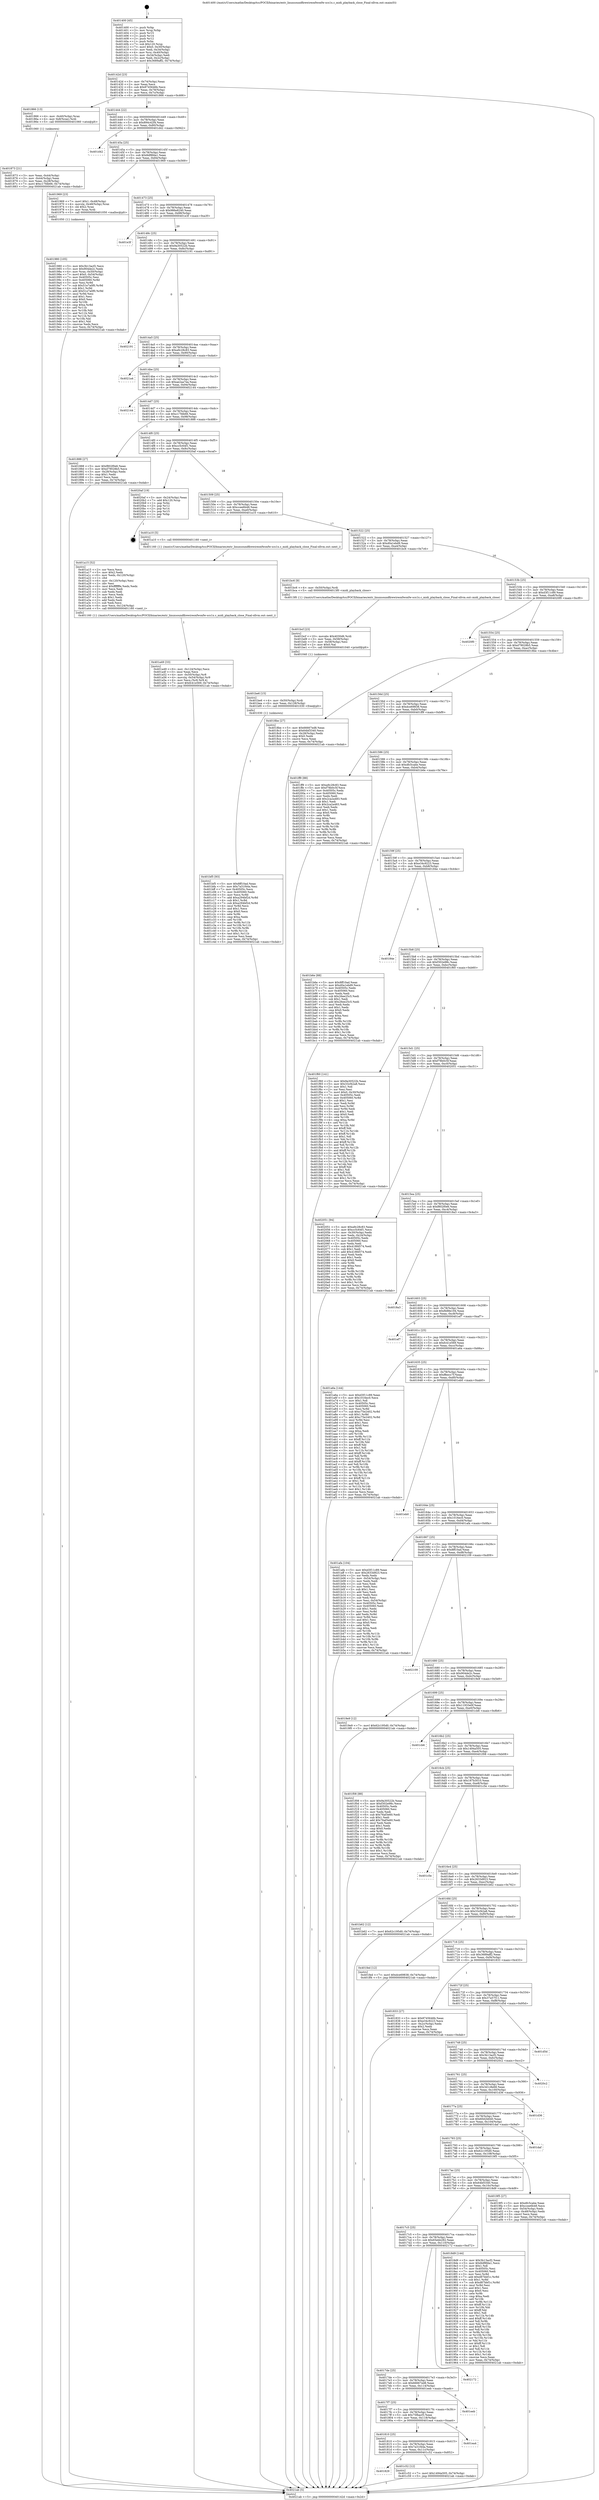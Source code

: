 digraph "0x401400" {
  label = "0x401400 (/mnt/c/Users/mathe/Desktop/tcc/POCII/binaries/extr_linuxsoundfirewireoxfwoxfw-scs1x.c_midi_playback_close_Final-ollvm.out::main(0))"
  labelloc = "t"
  node[shape=record]

  Entry [label="",width=0.3,height=0.3,shape=circle,fillcolor=black,style=filled]
  "0x40142d" [label="{
     0x40142d [23]\l
     | [instrs]\l
     &nbsp;&nbsp;0x40142d \<+3\>: mov -0x74(%rbp),%eax\l
     &nbsp;&nbsp;0x401430 \<+2\>: mov %eax,%ecx\l
     &nbsp;&nbsp;0x401432 \<+6\>: sub $0x8745646b,%ecx\l
     &nbsp;&nbsp;0x401438 \<+3\>: mov %eax,-0x78(%rbp)\l
     &nbsp;&nbsp;0x40143b \<+3\>: mov %ecx,-0x7c(%rbp)\l
     &nbsp;&nbsp;0x40143e \<+6\>: je 0000000000401866 \<main+0x466\>\l
  }"]
  "0x401866" [label="{
     0x401866 [13]\l
     | [instrs]\l
     &nbsp;&nbsp;0x401866 \<+4\>: mov -0x40(%rbp),%rax\l
     &nbsp;&nbsp;0x40186a \<+4\>: mov 0x8(%rax),%rdi\l
     &nbsp;&nbsp;0x40186e \<+5\>: call 0000000000401060 \<atoi@plt\>\l
     | [calls]\l
     &nbsp;&nbsp;0x401060 \{1\} (unknown)\l
  }"]
  "0x401444" [label="{
     0x401444 [22]\l
     | [instrs]\l
     &nbsp;&nbsp;0x401444 \<+5\>: jmp 0000000000401449 \<main+0x49\>\l
     &nbsp;&nbsp;0x401449 \<+3\>: mov -0x78(%rbp),%eax\l
     &nbsp;&nbsp;0x40144c \<+5\>: sub $0x894c42f4,%eax\l
     &nbsp;&nbsp;0x401451 \<+3\>: mov %eax,-0x80(%rbp)\l
     &nbsp;&nbsp;0x401454 \<+6\>: je 0000000000401d42 \<main+0x942\>\l
  }"]
  Exit [label="",width=0.3,height=0.3,shape=circle,fillcolor=black,style=filled,peripheries=2]
  "0x401d42" [label="{
     0x401d42\l
  }", style=dashed]
  "0x40145a" [label="{
     0x40145a [25]\l
     | [instrs]\l
     &nbsp;&nbsp;0x40145a \<+5\>: jmp 000000000040145f \<main+0x5f\>\l
     &nbsp;&nbsp;0x40145f \<+3\>: mov -0x78(%rbp),%eax\l
     &nbsp;&nbsp;0x401462 \<+5\>: sub $0x8df8fda1,%eax\l
     &nbsp;&nbsp;0x401467 \<+6\>: mov %eax,-0x84(%rbp)\l
     &nbsp;&nbsp;0x40146d \<+6\>: je 0000000000401969 \<main+0x569\>\l
  }"]
  "0x401829" [label="{
     0x401829\l
  }", style=dashed]
  "0x401969" [label="{
     0x401969 [23]\l
     | [instrs]\l
     &nbsp;&nbsp;0x401969 \<+7\>: movl $0x1,-0x48(%rbp)\l
     &nbsp;&nbsp;0x401970 \<+4\>: movslq -0x48(%rbp),%rax\l
     &nbsp;&nbsp;0x401974 \<+4\>: shl $0x2,%rax\l
     &nbsp;&nbsp;0x401978 \<+3\>: mov %rax,%rdi\l
     &nbsp;&nbsp;0x40197b \<+5\>: call 0000000000401050 \<malloc@plt\>\l
     | [calls]\l
     &nbsp;&nbsp;0x401050 \{1\} (unknown)\l
  }"]
  "0x401473" [label="{
     0x401473 [25]\l
     | [instrs]\l
     &nbsp;&nbsp;0x401473 \<+5\>: jmp 0000000000401478 \<main+0x78\>\l
     &nbsp;&nbsp;0x401478 \<+3\>: mov -0x78(%rbp),%eax\l
     &nbsp;&nbsp;0x40147b \<+5\>: sub $0x986e8240,%eax\l
     &nbsp;&nbsp;0x401480 \<+6\>: mov %eax,-0x88(%rbp)\l
     &nbsp;&nbsp;0x401486 \<+6\>: je 0000000000401e3f \<main+0xa3f\>\l
  }"]
  "0x401c52" [label="{
     0x401c52 [12]\l
     | [instrs]\l
     &nbsp;&nbsp;0x401c52 \<+7\>: movl $0x1494a505,-0x74(%rbp)\l
     &nbsp;&nbsp;0x401c59 \<+5\>: jmp 00000000004021ab \<main+0xdab\>\l
  }"]
  "0x401e3f" [label="{
     0x401e3f\l
  }", style=dashed]
  "0x40148c" [label="{
     0x40148c [25]\l
     | [instrs]\l
     &nbsp;&nbsp;0x40148c \<+5\>: jmp 0000000000401491 \<main+0x91\>\l
     &nbsp;&nbsp;0x401491 \<+3\>: mov -0x78(%rbp),%eax\l
     &nbsp;&nbsp;0x401494 \<+5\>: sub $0x9a30522b,%eax\l
     &nbsp;&nbsp;0x401499 \<+6\>: mov %eax,-0x8c(%rbp)\l
     &nbsp;&nbsp;0x40149f \<+6\>: je 0000000000402191 \<main+0xd91\>\l
  }"]
  "0x401810" [label="{
     0x401810 [25]\l
     | [instrs]\l
     &nbsp;&nbsp;0x401810 \<+5\>: jmp 0000000000401815 \<main+0x415\>\l
     &nbsp;&nbsp;0x401815 \<+3\>: mov -0x78(%rbp),%eax\l
     &nbsp;&nbsp;0x401818 \<+5\>: sub $0x7a31f44a,%eax\l
     &nbsp;&nbsp;0x40181d \<+6\>: mov %eax,-0x11c(%rbp)\l
     &nbsp;&nbsp;0x401823 \<+6\>: je 0000000000401c52 \<main+0x852\>\l
  }"]
  "0x402191" [label="{
     0x402191\l
  }", style=dashed]
  "0x4014a5" [label="{
     0x4014a5 [25]\l
     | [instrs]\l
     &nbsp;&nbsp;0x4014a5 \<+5\>: jmp 00000000004014aa \<main+0xaa\>\l
     &nbsp;&nbsp;0x4014aa \<+3\>: mov -0x78(%rbp),%eax\l
     &nbsp;&nbsp;0x4014ad \<+5\>: sub $0xa9c28c83,%eax\l
     &nbsp;&nbsp;0x4014b2 \<+6\>: mov %eax,-0x90(%rbp)\l
     &nbsp;&nbsp;0x4014b8 \<+6\>: je 00000000004021a4 \<main+0xda4\>\l
  }"]
  "0x401ea4" [label="{
     0x401ea4\l
  }", style=dashed]
  "0x4021a4" [label="{
     0x4021a4\l
  }", style=dashed]
  "0x4014be" [label="{
     0x4014be [25]\l
     | [instrs]\l
     &nbsp;&nbsp;0x4014be \<+5\>: jmp 00000000004014c3 \<main+0xc3\>\l
     &nbsp;&nbsp;0x4014c3 \<+3\>: mov -0x78(%rbp),%eax\l
     &nbsp;&nbsp;0x4014c6 \<+5\>: sub $0xae2aa7ea,%eax\l
     &nbsp;&nbsp;0x4014cb \<+6\>: mov %eax,-0x94(%rbp)\l
     &nbsp;&nbsp;0x4014d1 \<+6\>: je 0000000000402144 \<main+0xd44\>\l
  }"]
  "0x4017f7" [label="{
     0x4017f7 [25]\l
     | [instrs]\l
     &nbsp;&nbsp;0x4017f7 \<+5\>: jmp 00000000004017fc \<main+0x3fc\>\l
     &nbsp;&nbsp;0x4017fc \<+3\>: mov -0x78(%rbp),%eax\l
     &nbsp;&nbsp;0x4017ff \<+5\>: sub $0x75fbacf3,%eax\l
     &nbsp;&nbsp;0x401804 \<+6\>: mov %eax,-0x118(%rbp)\l
     &nbsp;&nbsp;0x40180a \<+6\>: je 0000000000401ea4 \<main+0xaa4\>\l
  }"]
  "0x402144" [label="{
     0x402144\l
  }", style=dashed]
  "0x4014d7" [label="{
     0x4014d7 [25]\l
     | [instrs]\l
     &nbsp;&nbsp;0x4014d7 \<+5\>: jmp 00000000004014dc \<main+0xdc\>\l
     &nbsp;&nbsp;0x4014dc \<+3\>: mov -0x78(%rbp),%eax\l
     &nbsp;&nbsp;0x4014df \<+5\>: sub $0xc17fdb66,%eax\l
     &nbsp;&nbsp;0x4014e4 \<+6\>: mov %eax,-0x98(%rbp)\l
     &nbsp;&nbsp;0x4014ea \<+6\>: je 0000000000401888 \<main+0x488\>\l
  }"]
  "0x401eeb" [label="{
     0x401eeb\l
  }", style=dashed]
  "0x401888" [label="{
     0x401888 [27]\l
     | [instrs]\l
     &nbsp;&nbsp;0x401888 \<+5\>: mov $0xf802f0e6,%eax\l
     &nbsp;&nbsp;0x40188d \<+5\>: mov $0xd79028b5,%ecx\l
     &nbsp;&nbsp;0x401892 \<+3\>: mov -0x28(%rbp),%edx\l
     &nbsp;&nbsp;0x401895 \<+3\>: cmp $0x1,%edx\l
     &nbsp;&nbsp;0x401898 \<+3\>: cmovl %ecx,%eax\l
     &nbsp;&nbsp;0x40189b \<+3\>: mov %eax,-0x74(%rbp)\l
     &nbsp;&nbsp;0x40189e \<+5\>: jmp 00000000004021ab \<main+0xdab\>\l
  }"]
  "0x4014f0" [label="{
     0x4014f0 [25]\l
     | [instrs]\l
     &nbsp;&nbsp;0x4014f0 \<+5\>: jmp 00000000004014f5 \<main+0xf5\>\l
     &nbsp;&nbsp;0x4014f5 \<+3\>: mov -0x78(%rbp),%eax\l
     &nbsp;&nbsp;0x4014f8 \<+5\>: sub $0xcc5c64f1,%eax\l
     &nbsp;&nbsp;0x4014fd \<+6\>: mov %eax,-0x9c(%rbp)\l
     &nbsp;&nbsp;0x401503 \<+6\>: je 00000000004020af \<main+0xcaf\>\l
  }"]
  "0x4017de" [label="{
     0x4017de [25]\l
     | [instrs]\l
     &nbsp;&nbsp;0x4017de \<+5\>: jmp 00000000004017e3 \<main+0x3e3\>\l
     &nbsp;&nbsp;0x4017e3 \<+3\>: mov -0x78(%rbp),%eax\l
     &nbsp;&nbsp;0x4017e6 \<+5\>: sub $0x66667ed8,%eax\l
     &nbsp;&nbsp;0x4017eb \<+6\>: mov %eax,-0x114(%rbp)\l
     &nbsp;&nbsp;0x4017f1 \<+6\>: je 0000000000401eeb \<main+0xaeb\>\l
  }"]
  "0x4020af" [label="{
     0x4020af [19]\l
     | [instrs]\l
     &nbsp;&nbsp;0x4020af \<+3\>: mov -0x24(%rbp),%eax\l
     &nbsp;&nbsp;0x4020b2 \<+7\>: add $0x120,%rsp\l
     &nbsp;&nbsp;0x4020b9 \<+1\>: pop %rbx\l
     &nbsp;&nbsp;0x4020ba \<+2\>: pop %r12\l
     &nbsp;&nbsp;0x4020bc \<+2\>: pop %r14\l
     &nbsp;&nbsp;0x4020be \<+2\>: pop %r15\l
     &nbsp;&nbsp;0x4020c0 \<+1\>: pop %rbp\l
     &nbsp;&nbsp;0x4020c1 \<+1\>: ret\l
  }"]
  "0x401509" [label="{
     0x401509 [25]\l
     | [instrs]\l
     &nbsp;&nbsp;0x401509 \<+5\>: jmp 000000000040150e \<main+0x10e\>\l
     &nbsp;&nbsp;0x40150e \<+3\>: mov -0x78(%rbp),%eax\l
     &nbsp;&nbsp;0x401511 \<+5\>: sub $0xccee6b48,%eax\l
     &nbsp;&nbsp;0x401516 \<+6\>: mov %eax,-0xa0(%rbp)\l
     &nbsp;&nbsp;0x40151c \<+6\>: je 0000000000401a10 \<main+0x610\>\l
  }"]
  "0x402172" [label="{
     0x402172\l
  }", style=dashed]
  "0x401a10" [label="{
     0x401a10 [5]\l
     | [instrs]\l
     &nbsp;&nbsp;0x401a10 \<+5\>: call 0000000000401160 \<next_i\>\l
     | [calls]\l
     &nbsp;&nbsp;0x401160 \{1\} (/mnt/c/Users/mathe/Desktop/tcc/POCII/binaries/extr_linuxsoundfirewireoxfwoxfw-scs1x.c_midi_playback_close_Final-ollvm.out::next_i)\l
  }"]
  "0x401522" [label="{
     0x401522 [25]\l
     | [instrs]\l
     &nbsp;&nbsp;0x401522 \<+5\>: jmp 0000000000401527 \<main+0x127\>\l
     &nbsp;&nbsp;0x401527 \<+3\>: mov -0x78(%rbp),%eax\l
     &nbsp;&nbsp;0x40152a \<+5\>: sub $0xd0a1ebd9,%eax\l
     &nbsp;&nbsp;0x40152f \<+6\>: mov %eax,-0xa4(%rbp)\l
     &nbsp;&nbsp;0x401535 \<+6\>: je 0000000000401bc6 \<main+0x7c6\>\l
  }"]
  "0x401bf5" [label="{
     0x401bf5 [93]\l
     | [instrs]\l
     &nbsp;&nbsp;0x401bf5 \<+5\>: mov $0x8ff10ad,%eax\l
     &nbsp;&nbsp;0x401bfa \<+5\>: mov $0x7a31f44a,%esi\l
     &nbsp;&nbsp;0x401bff \<+7\>: mov 0x40505c,%ecx\l
     &nbsp;&nbsp;0x401c06 \<+7\>: mov 0x405060,%edx\l
     &nbsp;&nbsp;0x401c0d \<+3\>: mov %ecx,%r8d\l
     &nbsp;&nbsp;0x401c10 \<+7\>: add $0xa294bf2d,%r8d\l
     &nbsp;&nbsp;0x401c17 \<+4\>: sub $0x1,%r8d\l
     &nbsp;&nbsp;0x401c1b \<+7\>: sub $0xa294bf2d,%r8d\l
     &nbsp;&nbsp;0x401c22 \<+4\>: imul %r8d,%ecx\l
     &nbsp;&nbsp;0x401c26 \<+3\>: and $0x1,%ecx\l
     &nbsp;&nbsp;0x401c29 \<+3\>: cmp $0x0,%ecx\l
     &nbsp;&nbsp;0x401c2c \<+4\>: sete %r9b\l
     &nbsp;&nbsp;0x401c30 \<+3\>: cmp $0xa,%edx\l
     &nbsp;&nbsp;0x401c33 \<+4\>: setl %r10b\l
     &nbsp;&nbsp;0x401c37 \<+3\>: mov %r9b,%r11b\l
     &nbsp;&nbsp;0x401c3a \<+3\>: and %r10b,%r11b\l
     &nbsp;&nbsp;0x401c3d \<+3\>: xor %r10b,%r9b\l
     &nbsp;&nbsp;0x401c40 \<+3\>: or %r9b,%r11b\l
     &nbsp;&nbsp;0x401c43 \<+4\>: test $0x1,%r11b\l
     &nbsp;&nbsp;0x401c47 \<+3\>: cmovne %esi,%eax\l
     &nbsp;&nbsp;0x401c4a \<+3\>: mov %eax,-0x74(%rbp)\l
     &nbsp;&nbsp;0x401c4d \<+5\>: jmp 00000000004021ab \<main+0xdab\>\l
  }"]
  "0x401bc6" [label="{
     0x401bc6 [9]\l
     | [instrs]\l
     &nbsp;&nbsp;0x401bc6 \<+4\>: mov -0x50(%rbp),%rdi\l
     &nbsp;&nbsp;0x401bca \<+5\>: call 00000000004013f0 \<midi_playback_close\>\l
     | [calls]\l
     &nbsp;&nbsp;0x4013f0 \{1\} (/mnt/c/Users/mathe/Desktop/tcc/POCII/binaries/extr_linuxsoundfirewireoxfwoxfw-scs1x.c_midi_playback_close_Final-ollvm.out::midi_playback_close)\l
  }"]
  "0x40153b" [label="{
     0x40153b [25]\l
     | [instrs]\l
     &nbsp;&nbsp;0x40153b \<+5\>: jmp 0000000000401540 \<main+0x140\>\l
     &nbsp;&nbsp;0x401540 \<+3\>: mov -0x78(%rbp),%eax\l
     &nbsp;&nbsp;0x401543 \<+5\>: sub $0xd3f11c89,%eax\l
     &nbsp;&nbsp;0x401548 \<+6\>: mov %eax,-0xa8(%rbp)\l
     &nbsp;&nbsp;0x40154e \<+6\>: je 00000000004020f0 \<main+0xcf0\>\l
  }"]
  "0x401be6" [label="{
     0x401be6 [15]\l
     | [instrs]\l
     &nbsp;&nbsp;0x401be6 \<+4\>: mov -0x50(%rbp),%rdi\l
     &nbsp;&nbsp;0x401bea \<+6\>: mov %eax,-0x128(%rbp)\l
     &nbsp;&nbsp;0x401bf0 \<+5\>: call 0000000000401030 \<free@plt\>\l
     | [calls]\l
     &nbsp;&nbsp;0x401030 \{1\} (unknown)\l
  }"]
  "0x4020f0" [label="{
     0x4020f0\l
  }", style=dashed]
  "0x401554" [label="{
     0x401554 [25]\l
     | [instrs]\l
     &nbsp;&nbsp;0x401554 \<+5\>: jmp 0000000000401559 \<main+0x159\>\l
     &nbsp;&nbsp;0x401559 \<+3\>: mov -0x78(%rbp),%eax\l
     &nbsp;&nbsp;0x40155c \<+5\>: sub $0xd79028b5,%eax\l
     &nbsp;&nbsp;0x401561 \<+6\>: mov %eax,-0xac(%rbp)\l
     &nbsp;&nbsp;0x401567 \<+6\>: je 00000000004018be \<main+0x4be\>\l
  }"]
  "0x401bcf" [label="{
     0x401bcf [23]\l
     | [instrs]\l
     &nbsp;&nbsp;0x401bcf \<+10\>: movabs $0x4030d6,%rdi\l
     &nbsp;&nbsp;0x401bd9 \<+3\>: mov %eax,-0x58(%rbp)\l
     &nbsp;&nbsp;0x401bdc \<+3\>: mov -0x58(%rbp),%esi\l
     &nbsp;&nbsp;0x401bdf \<+2\>: mov $0x0,%al\l
     &nbsp;&nbsp;0x401be1 \<+5\>: call 0000000000401040 \<printf@plt\>\l
     | [calls]\l
     &nbsp;&nbsp;0x401040 \{1\} (unknown)\l
  }"]
  "0x4018be" [label="{
     0x4018be [27]\l
     | [instrs]\l
     &nbsp;&nbsp;0x4018be \<+5\>: mov $0x66667ed8,%eax\l
     &nbsp;&nbsp;0x4018c3 \<+5\>: mov $0x64bf3340,%ecx\l
     &nbsp;&nbsp;0x4018c8 \<+3\>: mov -0x28(%rbp),%edx\l
     &nbsp;&nbsp;0x4018cb \<+3\>: cmp $0x0,%edx\l
     &nbsp;&nbsp;0x4018ce \<+3\>: cmove %ecx,%eax\l
     &nbsp;&nbsp;0x4018d1 \<+3\>: mov %eax,-0x74(%rbp)\l
     &nbsp;&nbsp;0x4018d4 \<+5\>: jmp 00000000004021ab \<main+0xdab\>\l
  }"]
  "0x40156d" [label="{
     0x40156d [25]\l
     | [instrs]\l
     &nbsp;&nbsp;0x40156d \<+5\>: jmp 0000000000401572 \<main+0x172\>\l
     &nbsp;&nbsp;0x401572 \<+3\>: mov -0x78(%rbp),%eax\l
     &nbsp;&nbsp;0x401575 \<+5\>: sub $0xdce69838,%eax\l
     &nbsp;&nbsp;0x40157a \<+6\>: mov %eax,-0xb0(%rbp)\l
     &nbsp;&nbsp;0x401580 \<+6\>: je 0000000000401ff9 \<main+0xbf9\>\l
  }"]
  "0x401a49" [label="{
     0x401a49 [33]\l
     | [instrs]\l
     &nbsp;&nbsp;0x401a49 \<+6\>: mov -0x124(%rbp),%ecx\l
     &nbsp;&nbsp;0x401a4f \<+3\>: imul %eax,%ecx\l
     &nbsp;&nbsp;0x401a52 \<+4\>: mov -0x50(%rbp),%r8\l
     &nbsp;&nbsp;0x401a56 \<+4\>: movslq -0x54(%rbp),%r9\l
     &nbsp;&nbsp;0x401a5a \<+4\>: mov %ecx,(%r8,%r9,4)\l
     &nbsp;&nbsp;0x401a5e \<+7\>: movl $0xfc41e569,-0x74(%rbp)\l
     &nbsp;&nbsp;0x401a65 \<+5\>: jmp 00000000004021ab \<main+0xdab\>\l
  }"]
  "0x401ff9" [label="{
     0x401ff9 [88]\l
     | [instrs]\l
     &nbsp;&nbsp;0x401ff9 \<+5\>: mov $0xa9c28c83,%eax\l
     &nbsp;&nbsp;0x401ffe \<+5\>: mov $0xf78b0c5f,%ecx\l
     &nbsp;&nbsp;0x402003 \<+7\>: mov 0x40505c,%edx\l
     &nbsp;&nbsp;0x40200a \<+7\>: mov 0x405060,%esi\l
     &nbsp;&nbsp;0x402011 \<+2\>: mov %edx,%edi\l
     &nbsp;&nbsp;0x402013 \<+6\>: add $0x2ca2a483,%edi\l
     &nbsp;&nbsp;0x402019 \<+3\>: sub $0x1,%edi\l
     &nbsp;&nbsp;0x40201c \<+6\>: sub $0x2ca2a483,%edi\l
     &nbsp;&nbsp;0x402022 \<+3\>: imul %edi,%edx\l
     &nbsp;&nbsp;0x402025 \<+3\>: and $0x1,%edx\l
     &nbsp;&nbsp;0x402028 \<+3\>: cmp $0x0,%edx\l
     &nbsp;&nbsp;0x40202b \<+4\>: sete %r8b\l
     &nbsp;&nbsp;0x40202f \<+3\>: cmp $0xa,%esi\l
     &nbsp;&nbsp;0x402032 \<+4\>: setl %r9b\l
     &nbsp;&nbsp;0x402036 \<+3\>: mov %r8b,%r10b\l
     &nbsp;&nbsp;0x402039 \<+3\>: and %r9b,%r10b\l
     &nbsp;&nbsp;0x40203c \<+3\>: xor %r9b,%r8b\l
     &nbsp;&nbsp;0x40203f \<+3\>: or %r8b,%r10b\l
     &nbsp;&nbsp;0x402042 \<+4\>: test $0x1,%r10b\l
     &nbsp;&nbsp;0x402046 \<+3\>: cmovne %ecx,%eax\l
     &nbsp;&nbsp;0x402049 \<+3\>: mov %eax,-0x74(%rbp)\l
     &nbsp;&nbsp;0x40204c \<+5\>: jmp 00000000004021ab \<main+0xdab\>\l
  }"]
  "0x401586" [label="{
     0x401586 [25]\l
     | [instrs]\l
     &nbsp;&nbsp;0x401586 \<+5\>: jmp 000000000040158b \<main+0x18b\>\l
     &nbsp;&nbsp;0x40158b \<+3\>: mov -0x78(%rbp),%eax\l
     &nbsp;&nbsp;0x40158e \<+5\>: sub $0xdfc5cabe,%eax\l
     &nbsp;&nbsp;0x401593 \<+6\>: mov %eax,-0xb4(%rbp)\l
     &nbsp;&nbsp;0x401599 \<+6\>: je 0000000000401b6e \<main+0x76e\>\l
  }"]
  "0x401a15" [label="{
     0x401a15 [52]\l
     | [instrs]\l
     &nbsp;&nbsp;0x401a15 \<+2\>: xor %ecx,%ecx\l
     &nbsp;&nbsp;0x401a17 \<+5\>: mov $0x2,%edx\l
     &nbsp;&nbsp;0x401a1c \<+6\>: mov %edx,-0x120(%rbp)\l
     &nbsp;&nbsp;0x401a22 \<+1\>: cltd\l
     &nbsp;&nbsp;0x401a23 \<+6\>: mov -0x120(%rbp),%esi\l
     &nbsp;&nbsp;0x401a29 \<+2\>: idiv %esi\l
     &nbsp;&nbsp;0x401a2b \<+6\>: imul $0xfffffffe,%edx,%edx\l
     &nbsp;&nbsp;0x401a31 \<+2\>: mov %ecx,%edi\l
     &nbsp;&nbsp;0x401a33 \<+2\>: sub %edx,%edi\l
     &nbsp;&nbsp;0x401a35 \<+2\>: mov %ecx,%edx\l
     &nbsp;&nbsp;0x401a37 \<+3\>: sub $0x1,%edx\l
     &nbsp;&nbsp;0x401a3a \<+2\>: add %edx,%edi\l
     &nbsp;&nbsp;0x401a3c \<+2\>: sub %edi,%ecx\l
     &nbsp;&nbsp;0x401a3e \<+6\>: mov %ecx,-0x124(%rbp)\l
     &nbsp;&nbsp;0x401a44 \<+5\>: call 0000000000401160 \<next_i\>\l
     | [calls]\l
     &nbsp;&nbsp;0x401160 \{1\} (/mnt/c/Users/mathe/Desktop/tcc/POCII/binaries/extr_linuxsoundfirewireoxfwoxfw-scs1x.c_midi_playback_close_Final-ollvm.out::next_i)\l
  }"]
  "0x401b6e" [label="{
     0x401b6e [88]\l
     | [instrs]\l
     &nbsp;&nbsp;0x401b6e \<+5\>: mov $0x8ff10ad,%eax\l
     &nbsp;&nbsp;0x401b73 \<+5\>: mov $0xd0a1ebd9,%ecx\l
     &nbsp;&nbsp;0x401b78 \<+7\>: mov 0x40505c,%edx\l
     &nbsp;&nbsp;0x401b7f \<+7\>: mov 0x405060,%esi\l
     &nbsp;&nbsp;0x401b86 \<+2\>: mov %edx,%edi\l
     &nbsp;&nbsp;0x401b88 \<+6\>: sub $0x26ee25c5,%edi\l
     &nbsp;&nbsp;0x401b8e \<+3\>: sub $0x1,%edi\l
     &nbsp;&nbsp;0x401b91 \<+6\>: add $0x26ee25c5,%edi\l
     &nbsp;&nbsp;0x401b97 \<+3\>: imul %edi,%edx\l
     &nbsp;&nbsp;0x401b9a \<+3\>: and $0x1,%edx\l
     &nbsp;&nbsp;0x401b9d \<+3\>: cmp $0x0,%edx\l
     &nbsp;&nbsp;0x401ba0 \<+4\>: sete %r8b\l
     &nbsp;&nbsp;0x401ba4 \<+3\>: cmp $0xa,%esi\l
     &nbsp;&nbsp;0x401ba7 \<+4\>: setl %r9b\l
     &nbsp;&nbsp;0x401bab \<+3\>: mov %r8b,%r10b\l
     &nbsp;&nbsp;0x401bae \<+3\>: and %r9b,%r10b\l
     &nbsp;&nbsp;0x401bb1 \<+3\>: xor %r9b,%r8b\l
     &nbsp;&nbsp;0x401bb4 \<+3\>: or %r8b,%r10b\l
     &nbsp;&nbsp;0x401bb7 \<+4\>: test $0x1,%r10b\l
     &nbsp;&nbsp;0x401bbb \<+3\>: cmovne %ecx,%eax\l
     &nbsp;&nbsp;0x401bbe \<+3\>: mov %eax,-0x74(%rbp)\l
     &nbsp;&nbsp;0x401bc1 \<+5\>: jmp 00000000004021ab \<main+0xdab\>\l
  }"]
  "0x40159f" [label="{
     0x40159f [25]\l
     | [instrs]\l
     &nbsp;&nbsp;0x40159f \<+5\>: jmp 00000000004015a4 \<main+0x1a4\>\l
     &nbsp;&nbsp;0x4015a4 \<+3\>: mov -0x78(%rbp),%eax\l
     &nbsp;&nbsp;0x4015a7 \<+5\>: sub $0xe34c9223,%eax\l
     &nbsp;&nbsp;0x4015ac \<+6\>: mov %eax,-0xb8(%rbp)\l
     &nbsp;&nbsp;0x4015b2 \<+6\>: je 000000000040184e \<main+0x44e\>\l
  }"]
  "0x401980" [label="{
     0x401980 [105]\l
     | [instrs]\l
     &nbsp;&nbsp;0x401980 \<+5\>: mov $0x3b13acf2,%ecx\l
     &nbsp;&nbsp;0x401985 \<+5\>: mov $0x904de2c,%edx\l
     &nbsp;&nbsp;0x40198a \<+4\>: mov %rax,-0x50(%rbp)\l
     &nbsp;&nbsp;0x40198e \<+7\>: movl $0x0,-0x54(%rbp)\l
     &nbsp;&nbsp;0x401995 \<+7\>: mov 0x40505c,%esi\l
     &nbsp;&nbsp;0x40199c \<+8\>: mov 0x405060,%r8d\l
     &nbsp;&nbsp;0x4019a4 \<+3\>: mov %esi,%r9d\l
     &nbsp;&nbsp;0x4019a7 \<+7\>: sub $0x51e7a0f0,%r9d\l
     &nbsp;&nbsp;0x4019ae \<+4\>: sub $0x1,%r9d\l
     &nbsp;&nbsp;0x4019b2 \<+7\>: add $0x51e7a0f0,%r9d\l
     &nbsp;&nbsp;0x4019b9 \<+4\>: imul %r9d,%esi\l
     &nbsp;&nbsp;0x4019bd \<+3\>: and $0x1,%esi\l
     &nbsp;&nbsp;0x4019c0 \<+3\>: cmp $0x0,%esi\l
     &nbsp;&nbsp;0x4019c3 \<+4\>: sete %r10b\l
     &nbsp;&nbsp;0x4019c7 \<+4\>: cmp $0xa,%r8d\l
     &nbsp;&nbsp;0x4019cb \<+4\>: setl %r11b\l
     &nbsp;&nbsp;0x4019cf \<+3\>: mov %r10b,%bl\l
     &nbsp;&nbsp;0x4019d2 \<+3\>: and %r11b,%bl\l
     &nbsp;&nbsp;0x4019d5 \<+3\>: xor %r11b,%r10b\l
     &nbsp;&nbsp;0x4019d8 \<+3\>: or %r10b,%bl\l
     &nbsp;&nbsp;0x4019db \<+3\>: test $0x1,%bl\l
     &nbsp;&nbsp;0x4019de \<+3\>: cmovne %edx,%ecx\l
     &nbsp;&nbsp;0x4019e1 \<+3\>: mov %ecx,-0x74(%rbp)\l
     &nbsp;&nbsp;0x4019e4 \<+5\>: jmp 00000000004021ab \<main+0xdab\>\l
  }"]
  "0x40184e" [label="{
     0x40184e\l
  }", style=dashed]
  "0x4015b8" [label="{
     0x4015b8 [25]\l
     | [instrs]\l
     &nbsp;&nbsp;0x4015b8 \<+5\>: jmp 00000000004015bd \<main+0x1bd\>\l
     &nbsp;&nbsp;0x4015bd \<+3\>: mov -0x78(%rbp),%eax\l
     &nbsp;&nbsp;0x4015c0 \<+5\>: sub $0xf302e98c,%eax\l
     &nbsp;&nbsp;0x4015c5 \<+6\>: mov %eax,-0xbc(%rbp)\l
     &nbsp;&nbsp;0x4015cb \<+6\>: je 0000000000401f60 \<main+0xb60\>\l
  }"]
  "0x4017c5" [label="{
     0x4017c5 [25]\l
     | [instrs]\l
     &nbsp;&nbsp;0x4017c5 \<+5\>: jmp 00000000004017ca \<main+0x3ca\>\l
     &nbsp;&nbsp;0x4017ca \<+3\>: mov -0x78(%rbp),%eax\l
     &nbsp;&nbsp;0x4017cd \<+5\>: sub $0x65ebb282,%eax\l
     &nbsp;&nbsp;0x4017d2 \<+6\>: mov %eax,-0x110(%rbp)\l
     &nbsp;&nbsp;0x4017d8 \<+6\>: je 0000000000402172 \<main+0xd72\>\l
  }"]
  "0x401f60" [label="{
     0x401f60 [141]\l
     | [instrs]\l
     &nbsp;&nbsp;0x401f60 \<+5\>: mov $0x9a30522b,%eax\l
     &nbsp;&nbsp;0x401f65 \<+5\>: mov $0x33cf42a8,%ecx\l
     &nbsp;&nbsp;0x401f6a \<+2\>: mov $0x1,%dl\l
     &nbsp;&nbsp;0x401f6c \<+2\>: xor %esi,%esi\l
     &nbsp;&nbsp;0x401f6e \<+7\>: movl $0x0,-0x30(%rbp)\l
     &nbsp;&nbsp;0x401f75 \<+7\>: mov 0x40505c,%edi\l
     &nbsp;&nbsp;0x401f7c \<+8\>: mov 0x405060,%r8d\l
     &nbsp;&nbsp;0x401f84 \<+3\>: sub $0x1,%esi\l
     &nbsp;&nbsp;0x401f87 \<+3\>: mov %edi,%r9d\l
     &nbsp;&nbsp;0x401f8a \<+3\>: add %esi,%r9d\l
     &nbsp;&nbsp;0x401f8d \<+4\>: imul %r9d,%edi\l
     &nbsp;&nbsp;0x401f91 \<+3\>: and $0x1,%edi\l
     &nbsp;&nbsp;0x401f94 \<+3\>: cmp $0x0,%edi\l
     &nbsp;&nbsp;0x401f97 \<+4\>: sete %r10b\l
     &nbsp;&nbsp;0x401f9b \<+4\>: cmp $0xa,%r8d\l
     &nbsp;&nbsp;0x401f9f \<+4\>: setl %r11b\l
     &nbsp;&nbsp;0x401fa3 \<+3\>: mov %r10b,%bl\l
     &nbsp;&nbsp;0x401fa6 \<+3\>: xor $0xff,%bl\l
     &nbsp;&nbsp;0x401fa9 \<+3\>: mov %r11b,%r14b\l
     &nbsp;&nbsp;0x401fac \<+4\>: xor $0xff,%r14b\l
     &nbsp;&nbsp;0x401fb0 \<+3\>: xor $0x1,%dl\l
     &nbsp;&nbsp;0x401fb3 \<+3\>: mov %bl,%r15b\l
     &nbsp;&nbsp;0x401fb6 \<+4\>: and $0xff,%r15b\l
     &nbsp;&nbsp;0x401fba \<+3\>: and %dl,%r10b\l
     &nbsp;&nbsp;0x401fbd \<+3\>: mov %r14b,%r12b\l
     &nbsp;&nbsp;0x401fc0 \<+4\>: and $0xff,%r12b\l
     &nbsp;&nbsp;0x401fc4 \<+3\>: and %dl,%r11b\l
     &nbsp;&nbsp;0x401fc7 \<+3\>: or %r10b,%r15b\l
     &nbsp;&nbsp;0x401fca \<+3\>: or %r11b,%r12b\l
     &nbsp;&nbsp;0x401fcd \<+3\>: xor %r12b,%r15b\l
     &nbsp;&nbsp;0x401fd0 \<+3\>: or %r14b,%bl\l
     &nbsp;&nbsp;0x401fd3 \<+3\>: xor $0xff,%bl\l
     &nbsp;&nbsp;0x401fd6 \<+3\>: or $0x1,%dl\l
     &nbsp;&nbsp;0x401fd9 \<+2\>: and %dl,%bl\l
     &nbsp;&nbsp;0x401fdb \<+3\>: or %bl,%r15b\l
     &nbsp;&nbsp;0x401fde \<+4\>: test $0x1,%r15b\l
     &nbsp;&nbsp;0x401fe2 \<+3\>: cmovne %ecx,%eax\l
     &nbsp;&nbsp;0x401fe5 \<+3\>: mov %eax,-0x74(%rbp)\l
     &nbsp;&nbsp;0x401fe8 \<+5\>: jmp 00000000004021ab \<main+0xdab\>\l
  }"]
  "0x4015d1" [label="{
     0x4015d1 [25]\l
     | [instrs]\l
     &nbsp;&nbsp;0x4015d1 \<+5\>: jmp 00000000004015d6 \<main+0x1d6\>\l
     &nbsp;&nbsp;0x4015d6 \<+3\>: mov -0x78(%rbp),%eax\l
     &nbsp;&nbsp;0x4015d9 \<+5\>: sub $0xf78b0c5f,%eax\l
     &nbsp;&nbsp;0x4015de \<+6\>: mov %eax,-0xc0(%rbp)\l
     &nbsp;&nbsp;0x4015e4 \<+6\>: je 0000000000402051 \<main+0xc51\>\l
  }"]
  "0x4018d9" [label="{
     0x4018d9 [144]\l
     | [instrs]\l
     &nbsp;&nbsp;0x4018d9 \<+5\>: mov $0x3b13acf2,%eax\l
     &nbsp;&nbsp;0x4018de \<+5\>: mov $0x8df8fda1,%ecx\l
     &nbsp;&nbsp;0x4018e3 \<+2\>: mov $0x1,%dl\l
     &nbsp;&nbsp;0x4018e5 \<+7\>: mov 0x40505c,%esi\l
     &nbsp;&nbsp;0x4018ec \<+7\>: mov 0x405060,%edi\l
     &nbsp;&nbsp;0x4018f3 \<+3\>: mov %esi,%r8d\l
     &nbsp;&nbsp;0x4018f6 \<+7\>: add $0xd87bbf1c,%r8d\l
     &nbsp;&nbsp;0x4018fd \<+4\>: sub $0x1,%r8d\l
     &nbsp;&nbsp;0x401901 \<+7\>: sub $0xd87bbf1c,%r8d\l
     &nbsp;&nbsp;0x401908 \<+4\>: imul %r8d,%esi\l
     &nbsp;&nbsp;0x40190c \<+3\>: and $0x1,%esi\l
     &nbsp;&nbsp;0x40190f \<+3\>: cmp $0x0,%esi\l
     &nbsp;&nbsp;0x401912 \<+4\>: sete %r9b\l
     &nbsp;&nbsp;0x401916 \<+3\>: cmp $0xa,%edi\l
     &nbsp;&nbsp;0x401919 \<+4\>: setl %r10b\l
     &nbsp;&nbsp;0x40191d \<+3\>: mov %r9b,%r11b\l
     &nbsp;&nbsp;0x401920 \<+4\>: xor $0xff,%r11b\l
     &nbsp;&nbsp;0x401924 \<+3\>: mov %r10b,%bl\l
     &nbsp;&nbsp;0x401927 \<+3\>: xor $0xff,%bl\l
     &nbsp;&nbsp;0x40192a \<+3\>: xor $0x1,%dl\l
     &nbsp;&nbsp;0x40192d \<+3\>: mov %r11b,%r14b\l
     &nbsp;&nbsp;0x401930 \<+4\>: and $0xff,%r14b\l
     &nbsp;&nbsp;0x401934 \<+3\>: and %dl,%r9b\l
     &nbsp;&nbsp;0x401937 \<+3\>: mov %bl,%r15b\l
     &nbsp;&nbsp;0x40193a \<+4\>: and $0xff,%r15b\l
     &nbsp;&nbsp;0x40193e \<+3\>: and %dl,%r10b\l
     &nbsp;&nbsp;0x401941 \<+3\>: or %r9b,%r14b\l
     &nbsp;&nbsp;0x401944 \<+3\>: or %r10b,%r15b\l
     &nbsp;&nbsp;0x401947 \<+3\>: xor %r15b,%r14b\l
     &nbsp;&nbsp;0x40194a \<+3\>: or %bl,%r11b\l
     &nbsp;&nbsp;0x40194d \<+4\>: xor $0xff,%r11b\l
     &nbsp;&nbsp;0x401951 \<+3\>: or $0x1,%dl\l
     &nbsp;&nbsp;0x401954 \<+3\>: and %dl,%r11b\l
     &nbsp;&nbsp;0x401957 \<+3\>: or %r11b,%r14b\l
     &nbsp;&nbsp;0x40195a \<+4\>: test $0x1,%r14b\l
     &nbsp;&nbsp;0x40195e \<+3\>: cmovne %ecx,%eax\l
     &nbsp;&nbsp;0x401961 \<+3\>: mov %eax,-0x74(%rbp)\l
     &nbsp;&nbsp;0x401964 \<+5\>: jmp 00000000004021ab \<main+0xdab\>\l
  }"]
  "0x402051" [label="{
     0x402051 [94]\l
     | [instrs]\l
     &nbsp;&nbsp;0x402051 \<+5\>: mov $0xa9c28c83,%eax\l
     &nbsp;&nbsp;0x402056 \<+5\>: mov $0xcc5c64f1,%ecx\l
     &nbsp;&nbsp;0x40205b \<+3\>: mov -0x30(%rbp),%edx\l
     &nbsp;&nbsp;0x40205e \<+3\>: mov %edx,-0x24(%rbp)\l
     &nbsp;&nbsp;0x402061 \<+7\>: mov 0x40505c,%edx\l
     &nbsp;&nbsp;0x402068 \<+7\>: mov 0x405060,%esi\l
     &nbsp;&nbsp;0x40206f \<+2\>: mov %edx,%edi\l
     &nbsp;&nbsp;0x402071 \<+6\>: sub $0x418fd574,%edi\l
     &nbsp;&nbsp;0x402077 \<+3\>: sub $0x1,%edi\l
     &nbsp;&nbsp;0x40207a \<+6\>: add $0x418fd574,%edi\l
     &nbsp;&nbsp;0x402080 \<+3\>: imul %edi,%edx\l
     &nbsp;&nbsp;0x402083 \<+3\>: and $0x1,%edx\l
     &nbsp;&nbsp;0x402086 \<+3\>: cmp $0x0,%edx\l
     &nbsp;&nbsp;0x402089 \<+4\>: sete %r8b\l
     &nbsp;&nbsp;0x40208d \<+3\>: cmp $0xa,%esi\l
     &nbsp;&nbsp;0x402090 \<+4\>: setl %r9b\l
     &nbsp;&nbsp;0x402094 \<+3\>: mov %r8b,%r10b\l
     &nbsp;&nbsp;0x402097 \<+3\>: and %r9b,%r10b\l
     &nbsp;&nbsp;0x40209a \<+3\>: xor %r9b,%r8b\l
     &nbsp;&nbsp;0x40209d \<+3\>: or %r8b,%r10b\l
     &nbsp;&nbsp;0x4020a0 \<+4\>: test $0x1,%r10b\l
     &nbsp;&nbsp;0x4020a4 \<+3\>: cmovne %ecx,%eax\l
     &nbsp;&nbsp;0x4020a7 \<+3\>: mov %eax,-0x74(%rbp)\l
     &nbsp;&nbsp;0x4020aa \<+5\>: jmp 00000000004021ab \<main+0xdab\>\l
  }"]
  "0x4015ea" [label="{
     0x4015ea [25]\l
     | [instrs]\l
     &nbsp;&nbsp;0x4015ea \<+5\>: jmp 00000000004015ef \<main+0x1ef\>\l
     &nbsp;&nbsp;0x4015ef \<+3\>: mov -0x78(%rbp),%eax\l
     &nbsp;&nbsp;0x4015f2 \<+5\>: sub $0xf802f0e6,%eax\l
     &nbsp;&nbsp;0x4015f7 \<+6\>: mov %eax,-0xc4(%rbp)\l
     &nbsp;&nbsp;0x4015fd \<+6\>: je 00000000004018a3 \<main+0x4a3\>\l
  }"]
  "0x4017ac" [label="{
     0x4017ac [25]\l
     | [instrs]\l
     &nbsp;&nbsp;0x4017ac \<+5\>: jmp 00000000004017b1 \<main+0x3b1\>\l
     &nbsp;&nbsp;0x4017b1 \<+3\>: mov -0x78(%rbp),%eax\l
     &nbsp;&nbsp;0x4017b4 \<+5\>: sub $0x64bf3340,%eax\l
     &nbsp;&nbsp;0x4017b9 \<+6\>: mov %eax,-0x10c(%rbp)\l
     &nbsp;&nbsp;0x4017bf \<+6\>: je 00000000004018d9 \<main+0x4d9\>\l
  }"]
  "0x4018a3" [label="{
     0x4018a3\l
  }", style=dashed]
  "0x401603" [label="{
     0x401603 [25]\l
     | [instrs]\l
     &nbsp;&nbsp;0x401603 \<+5\>: jmp 0000000000401608 \<main+0x208\>\l
     &nbsp;&nbsp;0x401608 \<+3\>: mov -0x78(%rbp),%eax\l
     &nbsp;&nbsp;0x40160b \<+5\>: sub $0xfb88e194,%eax\l
     &nbsp;&nbsp;0x401610 \<+6\>: mov %eax,-0xc8(%rbp)\l
     &nbsp;&nbsp;0x401616 \<+6\>: je 0000000000401ef7 \<main+0xaf7\>\l
  }"]
  "0x4019f5" [label="{
     0x4019f5 [27]\l
     | [instrs]\l
     &nbsp;&nbsp;0x4019f5 \<+5\>: mov $0xdfc5cabe,%eax\l
     &nbsp;&nbsp;0x4019fa \<+5\>: mov $0xccee6b48,%ecx\l
     &nbsp;&nbsp;0x4019ff \<+3\>: mov -0x54(%rbp),%edx\l
     &nbsp;&nbsp;0x401a02 \<+3\>: cmp -0x48(%rbp),%edx\l
     &nbsp;&nbsp;0x401a05 \<+3\>: cmovl %ecx,%eax\l
     &nbsp;&nbsp;0x401a08 \<+3\>: mov %eax,-0x74(%rbp)\l
     &nbsp;&nbsp;0x401a0b \<+5\>: jmp 00000000004021ab \<main+0xdab\>\l
  }"]
  "0x401ef7" [label="{
     0x401ef7\l
  }", style=dashed]
  "0x40161c" [label="{
     0x40161c [25]\l
     | [instrs]\l
     &nbsp;&nbsp;0x40161c \<+5\>: jmp 0000000000401621 \<main+0x221\>\l
     &nbsp;&nbsp;0x401621 \<+3\>: mov -0x78(%rbp),%eax\l
     &nbsp;&nbsp;0x401624 \<+5\>: sub $0xfc41e569,%eax\l
     &nbsp;&nbsp;0x401629 \<+6\>: mov %eax,-0xcc(%rbp)\l
     &nbsp;&nbsp;0x40162f \<+6\>: je 0000000000401a6a \<main+0x66a\>\l
  }"]
  "0x401793" [label="{
     0x401793 [25]\l
     | [instrs]\l
     &nbsp;&nbsp;0x401793 \<+5\>: jmp 0000000000401798 \<main+0x398\>\l
     &nbsp;&nbsp;0x401798 \<+3\>: mov -0x78(%rbp),%eax\l
     &nbsp;&nbsp;0x40179b \<+5\>: sub $0x62c195d0,%eax\l
     &nbsp;&nbsp;0x4017a0 \<+6\>: mov %eax,-0x108(%rbp)\l
     &nbsp;&nbsp;0x4017a6 \<+6\>: je 00000000004019f5 \<main+0x5f5\>\l
  }"]
  "0x401a6a" [label="{
     0x401a6a [144]\l
     | [instrs]\l
     &nbsp;&nbsp;0x401a6a \<+5\>: mov $0xd3f11c89,%eax\l
     &nbsp;&nbsp;0x401a6f \<+5\>: mov $0x1016ec0,%ecx\l
     &nbsp;&nbsp;0x401a74 \<+2\>: mov $0x1,%dl\l
     &nbsp;&nbsp;0x401a76 \<+7\>: mov 0x40505c,%esi\l
     &nbsp;&nbsp;0x401a7d \<+7\>: mov 0x405060,%edi\l
     &nbsp;&nbsp;0x401a84 \<+3\>: mov %esi,%r8d\l
     &nbsp;&nbsp;0x401a87 \<+7\>: sub $0xc75e2402,%r8d\l
     &nbsp;&nbsp;0x401a8e \<+4\>: sub $0x1,%r8d\l
     &nbsp;&nbsp;0x401a92 \<+7\>: add $0xc75e2402,%r8d\l
     &nbsp;&nbsp;0x401a99 \<+4\>: imul %r8d,%esi\l
     &nbsp;&nbsp;0x401a9d \<+3\>: and $0x1,%esi\l
     &nbsp;&nbsp;0x401aa0 \<+3\>: cmp $0x0,%esi\l
     &nbsp;&nbsp;0x401aa3 \<+4\>: sete %r9b\l
     &nbsp;&nbsp;0x401aa7 \<+3\>: cmp $0xa,%edi\l
     &nbsp;&nbsp;0x401aaa \<+4\>: setl %r10b\l
     &nbsp;&nbsp;0x401aae \<+3\>: mov %r9b,%r11b\l
     &nbsp;&nbsp;0x401ab1 \<+4\>: xor $0xff,%r11b\l
     &nbsp;&nbsp;0x401ab5 \<+3\>: mov %r10b,%bl\l
     &nbsp;&nbsp;0x401ab8 \<+3\>: xor $0xff,%bl\l
     &nbsp;&nbsp;0x401abb \<+3\>: xor $0x1,%dl\l
     &nbsp;&nbsp;0x401abe \<+3\>: mov %r11b,%r14b\l
     &nbsp;&nbsp;0x401ac1 \<+4\>: and $0xff,%r14b\l
     &nbsp;&nbsp;0x401ac5 \<+3\>: and %dl,%r9b\l
     &nbsp;&nbsp;0x401ac8 \<+3\>: mov %bl,%r15b\l
     &nbsp;&nbsp;0x401acb \<+4\>: and $0xff,%r15b\l
     &nbsp;&nbsp;0x401acf \<+3\>: and %dl,%r10b\l
     &nbsp;&nbsp;0x401ad2 \<+3\>: or %r9b,%r14b\l
     &nbsp;&nbsp;0x401ad5 \<+3\>: or %r10b,%r15b\l
     &nbsp;&nbsp;0x401ad8 \<+3\>: xor %r15b,%r14b\l
     &nbsp;&nbsp;0x401adb \<+3\>: or %bl,%r11b\l
     &nbsp;&nbsp;0x401ade \<+4\>: xor $0xff,%r11b\l
     &nbsp;&nbsp;0x401ae2 \<+3\>: or $0x1,%dl\l
     &nbsp;&nbsp;0x401ae5 \<+3\>: and %dl,%r11b\l
     &nbsp;&nbsp;0x401ae8 \<+3\>: or %r11b,%r14b\l
     &nbsp;&nbsp;0x401aeb \<+4\>: test $0x1,%r14b\l
     &nbsp;&nbsp;0x401aef \<+3\>: cmovne %ecx,%eax\l
     &nbsp;&nbsp;0x401af2 \<+3\>: mov %eax,-0x74(%rbp)\l
     &nbsp;&nbsp;0x401af5 \<+5\>: jmp 00000000004021ab \<main+0xdab\>\l
  }"]
  "0x401635" [label="{
     0x401635 [25]\l
     | [instrs]\l
     &nbsp;&nbsp;0x401635 \<+5\>: jmp 000000000040163a \<main+0x23a\>\l
     &nbsp;&nbsp;0x40163a \<+3\>: mov -0x78(%rbp),%eax\l
     &nbsp;&nbsp;0x40163d \<+5\>: sub $0xffeecc7f,%eax\l
     &nbsp;&nbsp;0x401642 \<+6\>: mov %eax,-0xd0(%rbp)\l
     &nbsp;&nbsp;0x401648 \<+6\>: je 0000000000401eb0 \<main+0xab0\>\l
  }"]
  "0x401daf" [label="{
     0x401daf\l
  }", style=dashed]
  "0x401eb0" [label="{
     0x401eb0\l
  }", style=dashed]
  "0x40164e" [label="{
     0x40164e [25]\l
     | [instrs]\l
     &nbsp;&nbsp;0x40164e \<+5\>: jmp 0000000000401653 \<main+0x253\>\l
     &nbsp;&nbsp;0x401653 \<+3\>: mov -0x78(%rbp),%eax\l
     &nbsp;&nbsp;0x401656 \<+5\>: sub $0x1016ec0,%eax\l
     &nbsp;&nbsp;0x40165b \<+6\>: mov %eax,-0xd4(%rbp)\l
     &nbsp;&nbsp;0x401661 \<+6\>: je 0000000000401afa \<main+0x6fa\>\l
  }"]
  "0x40177a" [label="{
     0x40177a [25]\l
     | [instrs]\l
     &nbsp;&nbsp;0x40177a \<+5\>: jmp 000000000040177f \<main+0x37f\>\l
     &nbsp;&nbsp;0x40177f \<+3\>: mov -0x78(%rbp),%eax\l
     &nbsp;&nbsp;0x401782 \<+5\>: sub $0x60d2b640,%eax\l
     &nbsp;&nbsp;0x401787 \<+6\>: mov %eax,-0x104(%rbp)\l
     &nbsp;&nbsp;0x40178d \<+6\>: je 0000000000401daf \<main+0x9af\>\l
  }"]
  "0x401afa" [label="{
     0x401afa [104]\l
     | [instrs]\l
     &nbsp;&nbsp;0x401afa \<+5\>: mov $0xd3f11c89,%eax\l
     &nbsp;&nbsp;0x401aff \<+5\>: mov $0x2633d923,%ecx\l
     &nbsp;&nbsp;0x401b04 \<+2\>: xor %edx,%edx\l
     &nbsp;&nbsp;0x401b06 \<+3\>: mov -0x54(%rbp),%esi\l
     &nbsp;&nbsp;0x401b09 \<+2\>: mov %edx,%edi\l
     &nbsp;&nbsp;0x401b0b \<+2\>: sub %esi,%edi\l
     &nbsp;&nbsp;0x401b0d \<+2\>: mov %edx,%esi\l
     &nbsp;&nbsp;0x401b0f \<+3\>: sub $0x1,%esi\l
     &nbsp;&nbsp;0x401b12 \<+2\>: add %esi,%edi\l
     &nbsp;&nbsp;0x401b14 \<+2\>: mov %edx,%esi\l
     &nbsp;&nbsp;0x401b16 \<+2\>: sub %edi,%esi\l
     &nbsp;&nbsp;0x401b18 \<+3\>: mov %esi,-0x54(%rbp)\l
     &nbsp;&nbsp;0x401b1b \<+7\>: mov 0x40505c,%esi\l
     &nbsp;&nbsp;0x401b22 \<+7\>: mov 0x405060,%edi\l
     &nbsp;&nbsp;0x401b29 \<+3\>: sub $0x1,%edx\l
     &nbsp;&nbsp;0x401b2c \<+3\>: mov %esi,%r8d\l
     &nbsp;&nbsp;0x401b2f \<+3\>: add %edx,%r8d\l
     &nbsp;&nbsp;0x401b32 \<+4\>: imul %r8d,%esi\l
     &nbsp;&nbsp;0x401b36 \<+3\>: and $0x1,%esi\l
     &nbsp;&nbsp;0x401b39 \<+3\>: cmp $0x0,%esi\l
     &nbsp;&nbsp;0x401b3c \<+4\>: sete %r9b\l
     &nbsp;&nbsp;0x401b40 \<+3\>: cmp $0xa,%edi\l
     &nbsp;&nbsp;0x401b43 \<+4\>: setl %r10b\l
     &nbsp;&nbsp;0x401b47 \<+3\>: mov %r9b,%r11b\l
     &nbsp;&nbsp;0x401b4a \<+3\>: and %r10b,%r11b\l
     &nbsp;&nbsp;0x401b4d \<+3\>: xor %r10b,%r9b\l
     &nbsp;&nbsp;0x401b50 \<+3\>: or %r9b,%r11b\l
     &nbsp;&nbsp;0x401b53 \<+4\>: test $0x1,%r11b\l
     &nbsp;&nbsp;0x401b57 \<+3\>: cmovne %ecx,%eax\l
     &nbsp;&nbsp;0x401b5a \<+3\>: mov %eax,-0x74(%rbp)\l
     &nbsp;&nbsp;0x401b5d \<+5\>: jmp 00000000004021ab \<main+0xdab\>\l
  }"]
  "0x401667" [label="{
     0x401667 [25]\l
     | [instrs]\l
     &nbsp;&nbsp;0x401667 \<+5\>: jmp 000000000040166c \<main+0x26c\>\l
     &nbsp;&nbsp;0x40166c \<+3\>: mov -0x78(%rbp),%eax\l
     &nbsp;&nbsp;0x40166f \<+5\>: sub $0x8ff10ad,%eax\l
     &nbsp;&nbsp;0x401674 \<+6\>: mov %eax,-0xd8(%rbp)\l
     &nbsp;&nbsp;0x40167a \<+6\>: je 0000000000402109 \<main+0xd09\>\l
  }"]
  "0x401d36" [label="{
     0x401d36\l
  }", style=dashed]
  "0x402109" [label="{
     0x402109\l
  }", style=dashed]
  "0x401680" [label="{
     0x401680 [25]\l
     | [instrs]\l
     &nbsp;&nbsp;0x401680 \<+5\>: jmp 0000000000401685 \<main+0x285\>\l
     &nbsp;&nbsp;0x401685 \<+3\>: mov -0x78(%rbp),%eax\l
     &nbsp;&nbsp;0x401688 \<+5\>: sub $0x904de2c,%eax\l
     &nbsp;&nbsp;0x40168d \<+6\>: mov %eax,-0xdc(%rbp)\l
     &nbsp;&nbsp;0x401693 \<+6\>: je 00000000004019e9 \<main+0x5e9\>\l
  }"]
  "0x401761" [label="{
     0x401761 [25]\l
     | [instrs]\l
     &nbsp;&nbsp;0x401761 \<+5\>: jmp 0000000000401766 \<main+0x366\>\l
     &nbsp;&nbsp;0x401766 \<+3\>: mov -0x78(%rbp),%eax\l
     &nbsp;&nbsp;0x401769 \<+5\>: sub $0x3d1c8e68,%eax\l
     &nbsp;&nbsp;0x40176e \<+6\>: mov %eax,-0x100(%rbp)\l
     &nbsp;&nbsp;0x401774 \<+6\>: je 0000000000401d36 \<main+0x936\>\l
  }"]
  "0x4019e9" [label="{
     0x4019e9 [12]\l
     | [instrs]\l
     &nbsp;&nbsp;0x4019e9 \<+7\>: movl $0x62c195d0,-0x74(%rbp)\l
     &nbsp;&nbsp;0x4019f0 \<+5\>: jmp 00000000004021ab \<main+0xdab\>\l
  }"]
  "0x401699" [label="{
     0x401699 [25]\l
     | [instrs]\l
     &nbsp;&nbsp;0x401699 \<+5\>: jmp 000000000040169e \<main+0x29e\>\l
     &nbsp;&nbsp;0x40169e \<+3\>: mov -0x78(%rbp),%eax\l
     &nbsp;&nbsp;0x4016a1 \<+5\>: sub $0x11933e0f,%eax\l
     &nbsp;&nbsp;0x4016a6 \<+6\>: mov %eax,-0xe0(%rbp)\l
     &nbsp;&nbsp;0x4016ac \<+6\>: je 0000000000401cb6 \<main+0x8b6\>\l
  }"]
  "0x4020c2" [label="{
     0x4020c2\l
  }", style=dashed]
  "0x401cb6" [label="{
     0x401cb6\l
  }", style=dashed]
  "0x4016b2" [label="{
     0x4016b2 [25]\l
     | [instrs]\l
     &nbsp;&nbsp;0x4016b2 \<+5\>: jmp 00000000004016b7 \<main+0x2b7\>\l
     &nbsp;&nbsp;0x4016b7 \<+3\>: mov -0x78(%rbp),%eax\l
     &nbsp;&nbsp;0x4016ba \<+5\>: sub $0x1494a505,%eax\l
     &nbsp;&nbsp;0x4016bf \<+6\>: mov %eax,-0xe4(%rbp)\l
     &nbsp;&nbsp;0x4016c5 \<+6\>: je 0000000000401f08 \<main+0xb08\>\l
  }"]
  "0x401748" [label="{
     0x401748 [25]\l
     | [instrs]\l
     &nbsp;&nbsp;0x401748 \<+5\>: jmp 000000000040174d \<main+0x34d\>\l
     &nbsp;&nbsp;0x40174d \<+3\>: mov -0x78(%rbp),%eax\l
     &nbsp;&nbsp;0x401750 \<+5\>: sub $0x3b13acf2,%eax\l
     &nbsp;&nbsp;0x401755 \<+6\>: mov %eax,-0xfc(%rbp)\l
     &nbsp;&nbsp;0x40175b \<+6\>: je 00000000004020c2 \<main+0xcc2\>\l
  }"]
  "0x401f08" [label="{
     0x401f08 [88]\l
     | [instrs]\l
     &nbsp;&nbsp;0x401f08 \<+5\>: mov $0x9a30522b,%eax\l
     &nbsp;&nbsp;0x401f0d \<+5\>: mov $0xf302e98c,%ecx\l
     &nbsp;&nbsp;0x401f12 \<+7\>: mov 0x40505c,%edx\l
     &nbsp;&nbsp;0x401f19 \<+7\>: mov 0x405060,%esi\l
     &nbsp;&nbsp;0x401f20 \<+2\>: mov %edx,%edi\l
     &nbsp;&nbsp;0x401f22 \<+6\>: sub $0x76af3e60,%edi\l
     &nbsp;&nbsp;0x401f28 \<+3\>: sub $0x1,%edi\l
     &nbsp;&nbsp;0x401f2b \<+6\>: add $0x76af3e60,%edi\l
     &nbsp;&nbsp;0x401f31 \<+3\>: imul %edi,%edx\l
     &nbsp;&nbsp;0x401f34 \<+3\>: and $0x1,%edx\l
     &nbsp;&nbsp;0x401f37 \<+3\>: cmp $0x0,%edx\l
     &nbsp;&nbsp;0x401f3a \<+4\>: sete %r8b\l
     &nbsp;&nbsp;0x401f3e \<+3\>: cmp $0xa,%esi\l
     &nbsp;&nbsp;0x401f41 \<+4\>: setl %r9b\l
     &nbsp;&nbsp;0x401f45 \<+3\>: mov %r8b,%r10b\l
     &nbsp;&nbsp;0x401f48 \<+3\>: and %r9b,%r10b\l
     &nbsp;&nbsp;0x401f4b \<+3\>: xor %r9b,%r8b\l
     &nbsp;&nbsp;0x401f4e \<+3\>: or %r8b,%r10b\l
     &nbsp;&nbsp;0x401f51 \<+4\>: test $0x1,%r10b\l
     &nbsp;&nbsp;0x401f55 \<+3\>: cmovne %ecx,%eax\l
     &nbsp;&nbsp;0x401f58 \<+3\>: mov %eax,-0x74(%rbp)\l
     &nbsp;&nbsp;0x401f5b \<+5\>: jmp 00000000004021ab \<main+0xdab\>\l
  }"]
  "0x4016cb" [label="{
     0x4016cb [25]\l
     | [instrs]\l
     &nbsp;&nbsp;0x4016cb \<+5\>: jmp 00000000004016d0 \<main+0x2d0\>\l
     &nbsp;&nbsp;0x4016d0 \<+3\>: mov -0x78(%rbp),%eax\l
     &nbsp;&nbsp;0x4016d3 \<+5\>: sub $0x187b3010,%eax\l
     &nbsp;&nbsp;0x4016d8 \<+6\>: mov %eax,-0xe8(%rbp)\l
     &nbsp;&nbsp;0x4016de \<+6\>: je 0000000000401c5e \<main+0x85e\>\l
  }"]
  "0x401d5d" [label="{
     0x401d5d\l
  }", style=dashed]
  "0x401c5e" [label="{
     0x401c5e\l
  }", style=dashed]
  "0x4016e4" [label="{
     0x4016e4 [25]\l
     | [instrs]\l
     &nbsp;&nbsp;0x4016e4 \<+5\>: jmp 00000000004016e9 \<main+0x2e9\>\l
     &nbsp;&nbsp;0x4016e9 \<+3\>: mov -0x78(%rbp),%eax\l
     &nbsp;&nbsp;0x4016ec \<+5\>: sub $0x2633d923,%eax\l
     &nbsp;&nbsp;0x4016f1 \<+6\>: mov %eax,-0xec(%rbp)\l
     &nbsp;&nbsp;0x4016f7 \<+6\>: je 0000000000401b62 \<main+0x762\>\l
  }"]
  "0x401873" [label="{
     0x401873 [21]\l
     | [instrs]\l
     &nbsp;&nbsp;0x401873 \<+3\>: mov %eax,-0x44(%rbp)\l
     &nbsp;&nbsp;0x401876 \<+3\>: mov -0x44(%rbp),%eax\l
     &nbsp;&nbsp;0x401879 \<+3\>: mov %eax,-0x28(%rbp)\l
     &nbsp;&nbsp;0x40187c \<+7\>: movl $0xc17fdb66,-0x74(%rbp)\l
     &nbsp;&nbsp;0x401883 \<+5\>: jmp 00000000004021ab \<main+0xdab\>\l
  }"]
  "0x401b62" [label="{
     0x401b62 [12]\l
     | [instrs]\l
     &nbsp;&nbsp;0x401b62 \<+7\>: movl $0x62c195d0,-0x74(%rbp)\l
     &nbsp;&nbsp;0x401b69 \<+5\>: jmp 00000000004021ab \<main+0xdab\>\l
  }"]
  "0x4016fd" [label="{
     0x4016fd [25]\l
     | [instrs]\l
     &nbsp;&nbsp;0x4016fd \<+5\>: jmp 0000000000401702 \<main+0x302\>\l
     &nbsp;&nbsp;0x401702 \<+3\>: mov -0x78(%rbp),%eax\l
     &nbsp;&nbsp;0x401705 \<+5\>: sub $0x33cf42a8,%eax\l
     &nbsp;&nbsp;0x40170a \<+6\>: mov %eax,-0xf0(%rbp)\l
     &nbsp;&nbsp;0x401710 \<+6\>: je 0000000000401fed \<main+0xbed\>\l
  }"]
  "0x401400" [label="{
     0x401400 [45]\l
     | [instrs]\l
     &nbsp;&nbsp;0x401400 \<+1\>: push %rbp\l
     &nbsp;&nbsp;0x401401 \<+3\>: mov %rsp,%rbp\l
     &nbsp;&nbsp;0x401404 \<+2\>: push %r15\l
     &nbsp;&nbsp;0x401406 \<+2\>: push %r14\l
     &nbsp;&nbsp;0x401408 \<+2\>: push %r12\l
     &nbsp;&nbsp;0x40140a \<+1\>: push %rbx\l
     &nbsp;&nbsp;0x40140b \<+7\>: sub $0x120,%rsp\l
     &nbsp;&nbsp;0x401412 \<+7\>: movl $0x0,-0x30(%rbp)\l
     &nbsp;&nbsp;0x401419 \<+3\>: mov %edi,-0x34(%rbp)\l
     &nbsp;&nbsp;0x40141c \<+4\>: mov %rsi,-0x40(%rbp)\l
     &nbsp;&nbsp;0x401420 \<+3\>: mov -0x34(%rbp),%edi\l
     &nbsp;&nbsp;0x401423 \<+3\>: mov %edi,-0x2c(%rbp)\l
     &nbsp;&nbsp;0x401426 \<+7\>: movl $0x3689aff2,-0x74(%rbp)\l
  }"]
  "0x401fed" [label="{
     0x401fed [12]\l
     | [instrs]\l
     &nbsp;&nbsp;0x401fed \<+7\>: movl $0xdce69838,-0x74(%rbp)\l
     &nbsp;&nbsp;0x401ff4 \<+5\>: jmp 00000000004021ab \<main+0xdab\>\l
  }"]
  "0x401716" [label="{
     0x401716 [25]\l
     | [instrs]\l
     &nbsp;&nbsp;0x401716 \<+5\>: jmp 000000000040171b \<main+0x31b\>\l
     &nbsp;&nbsp;0x40171b \<+3\>: mov -0x78(%rbp),%eax\l
     &nbsp;&nbsp;0x40171e \<+5\>: sub $0x3689aff2,%eax\l
     &nbsp;&nbsp;0x401723 \<+6\>: mov %eax,-0xf4(%rbp)\l
     &nbsp;&nbsp;0x401729 \<+6\>: je 0000000000401833 \<main+0x433\>\l
  }"]
  "0x4021ab" [label="{
     0x4021ab [5]\l
     | [instrs]\l
     &nbsp;&nbsp;0x4021ab \<+5\>: jmp 000000000040142d \<main+0x2d\>\l
  }"]
  "0x401833" [label="{
     0x401833 [27]\l
     | [instrs]\l
     &nbsp;&nbsp;0x401833 \<+5\>: mov $0x8745646b,%eax\l
     &nbsp;&nbsp;0x401838 \<+5\>: mov $0xe34c9223,%ecx\l
     &nbsp;&nbsp;0x40183d \<+3\>: mov -0x2c(%rbp),%edx\l
     &nbsp;&nbsp;0x401840 \<+3\>: cmp $0x2,%edx\l
     &nbsp;&nbsp;0x401843 \<+3\>: cmovne %ecx,%eax\l
     &nbsp;&nbsp;0x401846 \<+3\>: mov %eax,-0x74(%rbp)\l
     &nbsp;&nbsp;0x401849 \<+5\>: jmp 00000000004021ab \<main+0xdab\>\l
  }"]
  "0x40172f" [label="{
     0x40172f [25]\l
     | [instrs]\l
     &nbsp;&nbsp;0x40172f \<+5\>: jmp 0000000000401734 \<main+0x334\>\l
     &nbsp;&nbsp;0x401734 \<+3\>: mov -0x78(%rbp),%eax\l
     &nbsp;&nbsp;0x401737 \<+5\>: sub $0x37a57f11,%eax\l
     &nbsp;&nbsp;0x40173c \<+6\>: mov %eax,-0xf8(%rbp)\l
     &nbsp;&nbsp;0x401742 \<+6\>: je 0000000000401d5d \<main+0x95d\>\l
  }"]
  Entry -> "0x401400" [label=" 1"]
  "0x40142d" -> "0x401866" [label=" 1"]
  "0x40142d" -> "0x401444" [label=" 21"]
  "0x4020af" -> Exit [label=" 1"]
  "0x401444" -> "0x401d42" [label=" 0"]
  "0x401444" -> "0x40145a" [label=" 21"]
  "0x402051" -> "0x4021ab" [label=" 1"]
  "0x40145a" -> "0x401969" [label=" 1"]
  "0x40145a" -> "0x401473" [label=" 20"]
  "0x401ff9" -> "0x4021ab" [label=" 1"]
  "0x401473" -> "0x401e3f" [label=" 0"]
  "0x401473" -> "0x40148c" [label=" 20"]
  "0x401fed" -> "0x4021ab" [label=" 1"]
  "0x40148c" -> "0x402191" [label=" 0"]
  "0x40148c" -> "0x4014a5" [label=" 20"]
  "0x401f08" -> "0x4021ab" [label=" 1"]
  "0x4014a5" -> "0x4021a4" [label=" 0"]
  "0x4014a5" -> "0x4014be" [label=" 20"]
  "0x401c52" -> "0x4021ab" [label=" 1"]
  "0x4014be" -> "0x402144" [label=" 0"]
  "0x4014be" -> "0x4014d7" [label=" 20"]
  "0x401810" -> "0x401c52" [label=" 1"]
  "0x4014d7" -> "0x401888" [label=" 1"]
  "0x4014d7" -> "0x4014f0" [label=" 19"]
  "0x401f60" -> "0x4021ab" [label=" 1"]
  "0x4014f0" -> "0x4020af" [label=" 1"]
  "0x4014f0" -> "0x401509" [label=" 18"]
  "0x4017f7" -> "0x401ea4" [label=" 0"]
  "0x401509" -> "0x401a10" [label=" 1"]
  "0x401509" -> "0x401522" [label=" 17"]
  "0x401810" -> "0x401829" [label=" 0"]
  "0x401522" -> "0x401bc6" [label=" 1"]
  "0x401522" -> "0x40153b" [label=" 16"]
  "0x4017de" -> "0x401eeb" [label=" 0"]
  "0x40153b" -> "0x4020f0" [label=" 0"]
  "0x40153b" -> "0x401554" [label=" 16"]
  "0x4017f7" -> "0x401810" [label=" 1"]
  "0x401554" -> "0x4018be" [label=" 1"]
  "0x401554" -> "0x40156d" [label=" 15"]
  "0x4017c5" -> "0x4017de" [label=" 1"]
  "0x40156d" -> "0x401ff9" [label=" 1"]
  "0x40156d" -> "0x401586" [label=" 14"]
  "0x4017c5" -> "0x402172" [label=" 0"]
  "0x401586" -> "0x401b6e" [label=" 1"]
  "0x401586" -> "0x40159f" [label=" 13"]
  "0x4017de" -> "0x4017f7" [label=" 1"]
  "0x40159f" -> "0x40184e" [label=" 0"]
  "0x40159f" -> "0x4015b8" [label=" 13"]
  "0x401bf5" -> "0x4021ab" [label=" 1"]
  "0x4015b8" -> "0x401f60" [label=" 1"]
  "0x4015b8" -> "0x4015d1" [label=" 12"]
  "0x401be6" -> "0x401bf5" [label=" 1"]
  "0x4015d1" -> "0x402051" [label=" 1"]
  "0x4015d1" -> "0x4015ea" [label=" 11"]
  "0x401bcf" -> "0x401be6" [label=" 1"]
  "0x4015ea" -> "0x4018a3" [label=" 0"]
  "0x4015ea" -> "0x401603" [label=" 11"]
  "0x401b6e" -> "0x4021ab" [label=" 1"]
  "0x401603" -> "0x401ef7" [label=" 0"]
  "0x401603" -> "0x40161c" [label=" 11"]
  "0x401b62" -> "0x4021ab" [label=" 1"]
  "0x40161c" -> "0x401a6a" [label=" 1"]
  "0x40161c" -> "0x401635" [label=" 10"]
  "0x401a6a" -> "0x4021ab" [label=" 1"]
  "0x401635" -> "0x401eb0" [label=" 0"]
  "0x401635" -> "0x40164e" [label=" 10"]
  "0x401a49" -> "0x4021ab" [label=" 1"]
  "0x40164e" -> "0x401afa" [label=" 1"]
  "0x40164e" -> "0x401667" [label=" 9"]
  "0x401a10" -> "0x401a15" [label=" 1"]
  "0x401667" -> "0x402109" [label=" 0"]
  "0x401667" -> "0x401680" [label=" 9"]
  "0x4019f5" -> "0x4021ab" [label=" 2"]
  "0x401680" -> "0x4019e9" [label=" 1"]
  "0x401680" -> "0x401699" [label=" 8"]
  "0x401980" -> "0x4021ab" [label=" 1"]
  "0x401699" -> "0x401cb6" [label=" 0"]
  "0x401699" -> "0x4016b2" [label=" 8"]
  "0x401969" -> "0x401980" [label=" 1"]
  "0x4016b2" -> "0x401f08" [label=" 1"]
  "0x4016b2" -> "0x4016cb" [label=" 7"]
  "0x4017ac" -> "0x4017c5" [label=" 1"]
  "0x4016cb" -> "0x401c5e" [label=" 0"]
  "0x4016cb" -> "0x4016e4" [label=" 7"]
  "0x4017ac" -> "0x4018d9" [label=" 1"]
  "0x4016e4" -> "0x401b62" [label=" 1"]
  "0x4016e4" -> "0x4016fd" [label=" 6"]
  "0x401793" -> "0x4017ac" [label=" 2"]
  "0x4016fd" -> "0x401fed" [label=" 1"]
  "0x4016fd" -> "0x401716" [label=" 5"]
  "0x401793" -> "0x4019f5" [label=" 2"]
  "0x401716" -> "0x401833" [label=" 1"]
  "0x401716" -> "0x40172f" [label=" 4"]
  "0x401833" -> "0x4021ab" [label=" 1"]
  "0x401400" -> "0x40142d" [label=" 1"]
  "0x4021ab" -> "0x40142d" [label=" 21"]
  "0x401866" -> "0x401873" [label=" 1"]
  "0x401873" -> "0x4021ab" [label=" 1"]
  "0x401888" -> "0x4021ab" [label=" 1"]
  "0x4018be" -> "0x4021ab" [label=" 1"]
  "0x401bc6" -> "0x401bcf" [label=" 1"]
  "0x40172f" -> "0x401d5d" [label=" 0"]
  "0x40172f" -> "0x401748" [label=" 4"]
  "0x4018d9" -> "0x4021ab" [label=" 1"]
  "0x401748" -> "0x4020c2" [label=" 0"]
  "0x401748" -> "0x401761" [label=" 4"]
  "0x4019e9" -> "0x4021ab" [label=" 1"]
  "0x401761" -> "0x401d36" [label=" 0"]
  "0x401761" -> "0x40177a" [label=" 4"]
  "0x401a15" -> "0x401a49" [label=" 1"]
  "0x40177a" -> "0x401daf" [label=" 0"]
  "0x40177a" -> "0x401793" [label=" 4"]
  "0x401afa" -> "0x4021ab" [label=" 1"]
}
